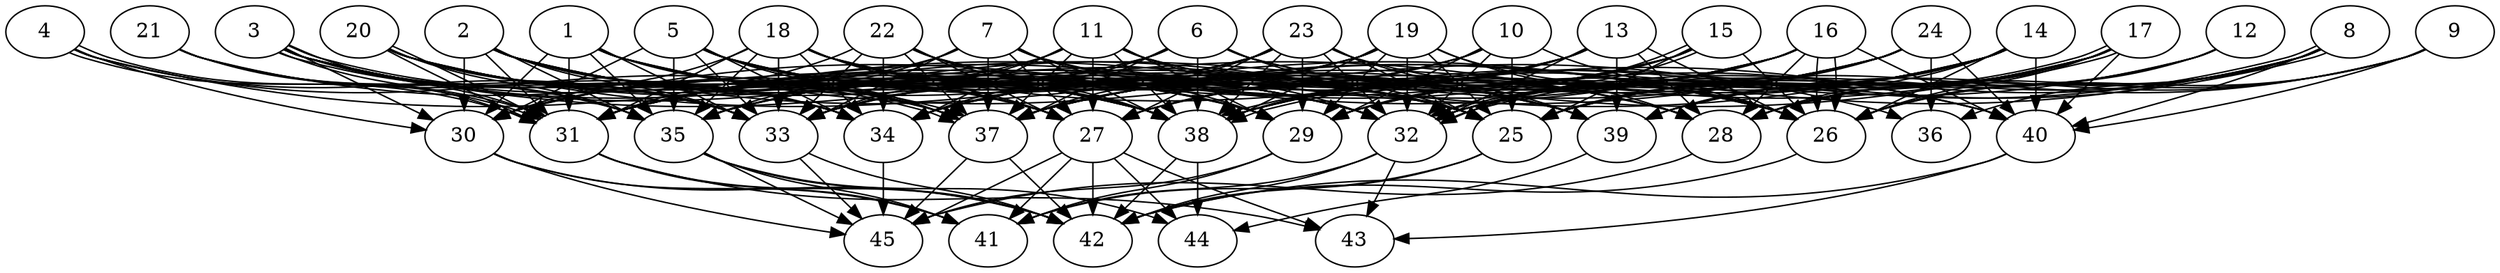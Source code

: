 // DAG automatically generated by daggen at Tue Aug  6 16:31:44 2019
// ./daggen --dot -n 45 --ccr 0.5 --fat 0.8 --regular 0.5 --density 0.8 --mindata 5242880 --maxdata 52428800 
digraph G {
  1 [size="85659648", alpha="0.06", expect_size="42829824"] 
  1 -> 27 [size ="42829824"]
  1 -> 30 [size ="42829824"]
  1 -> 31 [size ="42829824"]
  1 -> 32 [size ="42829824"]
  1 -> 33 [size ="42829824"]
  1 -> 35 [size ="42829824"]
  1 -> 36 [size ="42829824"]
  1 -> 37 [size ="42829824"]
  1 -> 38 [size ="42829824"]
  1 -> 39 [size ="42829824"]
  2 [size="81541120", alpha="0.08", expect_size="40770560"] 
  2 -> 25 [size ="40770560"]
  2 -> 26 [size ="40770560"]
  2 -> 29 [size ="40770560"]
  2 -> 30 [size ="40770560"]
  2 -> 31 [size ="40770560"]
  2 -> 32 [size ="40770560"]
  2 -> 33 [size ="40770560"]
  2 -> 34 [size ="40770560"]
  2 -> 35 [size ="40770560"]
  2 -> 37 [size ="40770560"]
  2 -> 38 [size ="40770560"]
  3 [size="61523968", alpha="0.06", expect_size="30761984"] 
  3 -> 25 [size ="30761984"]
  3 -> 28 [size ="30761984"]
  3 -> 30 [size ="30761984"]
  3 -> 31 [size ="30761984"]
  3 -> 31 [size ="30761984"]
  3 -> 32 [size ="30761984"]
  3 -> 34 [size ="30761984"]
  3 -> 35 [size ="30761984"]
  3 -> 37 [size ="30761984"]
  3 -> 37 [size ="30761984"]
  3 -> 38 [size ="30761984"]
  4 [size="17403904", alpha="0.13", expect_size="8701952"] 
  4 -> 25 [size ="8701952"]
  4 -> 30 [size ="8701952"]
  4 -> 31 [size ="8701952"]
  4 -> 31 [size ="8701952"]
  4 -> 33 [size ="8701952"]
  4 -> 37 [size ="8701952"]
  5 [size="69183488", alpha="0.04", expect_size="34591744"] 
  5 -> 25 [size ="34591744"]
  5 -> 27 [size ="34591744"]
  5 -> 30 [size ="34591744"]
  5 -> 32 [size ="34591744"]
  5 -> 33 [size ="34591744"]
  5 -> 34 [size ="34591744"]
  5 -> 35 [size ="34591744"]
  5 -> 37 [size ="34591744"]
  5 -> 38 [size ="34591744"]
  5 -> 39 [size ="34591744"]
  6 [size="87746560", alpha="0.13", expect_size="43873280"] 
  6 -> 25 [size ="43873280"]
  6 -> 26 [size ="43873280"]
  6 -> 30 [size ="43873280"]
  6 -> 31 [size ="43873280"]
  6 -> 34 [size ="43873280"]
  6 -> 37 [size ="43873280"]
  6 -> 38 [size ="43873280"]
  6 -> 40 [size ="43873280"]
  7 [size="23556096", alpha="0.18", expect_size="11778048"] 
  7 -> 25 [size ="11778048"]
  7 -> 27 [size ="11778048"]
  7 -> 29 [size ="11778048"]
  7 -> 30 [size ="11778048"]
  7 -> 33 [size ="11778048"]
  7 -> 35 [size ="11778048"]
  7 -> 37 [size ="11778048"]
  7 -> 38 [size ="11778048"]
  7 -> 40 [size ="11778048"]
  8 [size="98293760", alpha="0.09", expect_size="49146880"] 
  8 -> 25 [size ="49146880"]
  8 -> 26 [size ="49146880"]
  8 -> 28 [size ="49146880"]
  8 -> 32 [size ="49146880"]
  8 -> 36 [size ="49146880"]
  8 -> 37 [size ="49146880"]
  8 -> 38 [size ="49146880"]
  8 -> 38 [size ="49146880"]
  8 -> 40 [size ="49146880"]
  9 [size="98101248", alpha="0.15", expect_size="49050624"] 
  9 -> 25 [size ="49050624"]
  9 -> 26 [size ="49050624"]
  9 -> 28 [size ="49050624"]
  9 -> 39 [size ="49050624"]
  9 -> 40 [size ="49050624"]
  10 [size="70744064", alpha="0.20", expect_size="35372032"] 
  10 -> 25 [size ="35372032"]
  10 -> 26 [size ="35372032"]
  10 -> 29 [size ="35372032"]
  10 -> 32 [size ="35372032"]
  10 -> 33 [size ="35372032"]
  10 -> 35 [size ="35372032"]
  10 -> 37 [size ="35372032"]
  11 [size="15833088", alpha="0.16", expect_size="7916544"] 
  11 -> 27 [size ="7916544"]
  11 -> 28 [size ="7916544"]
  11 -> 29 [size ="7916544"]
  11 -> 31 [size ="7916544"]
  11 -> 32 [size ="7916544"]
  11 -> 33 [size ="7916544"]
  11 -> 34 [size ="7916544"]
  11 -> 37 [size ="7916544"]
  11 -> 38 [size ="7916544"]
  11 -> 39 [size ="7916544"]
  12 [size="44908544", alpha="0.04", expect_size="22454272"] 
  12 -> 25 [size ="22454272"]
  12 -> 26 [size ="22454272"]
  12 -> 38 [size ="22454272"]
  12 -> 39 [size ="22454272"]
  13 [size="80627712", alpha="0.02", expect_size="40313856"] 
  13 -> 26 [size ="40313856"]
  13 -> 27 [size ="40313856"]
  13 -> 28 [size ="40313856"]
  13 -> 31 [size ="40313856"]
  13 -> 32 [size ="40313856"]
  13 -> 33 [size ="40313856"]
  13 -> 34 [size ="40313856"]
  13 -> 38 [size ="40313856"]
  13 -> 39 [size ="40313856"]
  14 [size="14645248", alpha="0.19", expect_size="7322624"] 
  14 -> 25 [size ="7322624"]
  14 -> 26 [size ="7322624"]
  14 -> 27 [size ="7322624"]
  14 -> 28 [size ="7322624"]
  14 -> 29 [size ="7322624"]
  14 -> 31 [size ="7322624"]
  14 -> 32 [size ="7322624"]
  14 -> 37 [size ="7322624"]
  14 -> 38 [size ="7322624"]
  14 -> 39 [size ="7322624"]
  14 -> 40 [size ="7322624"]
  15 [size="74487808", alpha="0.16", expect_size="37243904"] 
  15 -> 25 [size ="37243904"]
  15 -> 26 [size ="37243904"]
  15 -> 27 [size ="37243904"]
  15 -> 29 [size ="37243904"]
  15 -> 31 [size ="37243904"]
  15 -> 32 [size ="37243904"]
  15 -> 32 [size ="37243904"]
  15 -> 34 [size ="37243904"]
  16 [size="94947328", alpha="0.16", expect_size="47473664"] 
  16 -> 26 [size ="47473664"]
  16 -> 26 [size ="47473664"]
  16 -> 27 [size ="47473664"]
  16 -> 28 [size ="47473664"]
  16 -> 30 [size ="47473664"]
  16 -> 32 [size ="47473664"]
  16 -> 34 [size ="47473664"]
  16 -> 35 [size ="47473664"]
  16 -> 37 [size ="47473664"]
  16 -> 40 [size ="47473664"]
  17 [size="62197760", alpha="0.01", expect_size="31098880"] 
  17 -> 25 [size ="31098880"]
  17 -> 26 [size ="31098880"]
  17 -> 28 [size ="31098880"]
  17 -> 29 [size ="31098880"]
  17 -> 32 [size ="31098880"]
  17 -> 32 [size ="31098880"]
  17 -> 35 [size ="31098880"]
  17 -> 37 [size ="31098880"]
  17 -> 39 [size ="31098880"]
  17 -> 40 [size ="31098880"]
  18 [size="51142656", alpha="0.01", expect_size="25571328"] 
  18 -> 27 [size ="25571328"]
  18 -> 29 [size ="25571328"]
  18 -> 30 [size ="25571328"]
  18 -> 31 [size ="25571328"]
  18 -> 32 [size ="25571328"]
  18 -> 33 [size ="25571328"]
  18 -> 34 [size ="25571328"]
  18 -> 35 [size ="25571328"]
  18 -> 38 [size ="25571328"]
  18 -> 39 [size ="25571328"]
  18 -> 40 [size ="25571328"]
  19 [size="91523072", alpha="0.09", expect_size="45761536"] 
  19 -> 25 [size ="45761536"]
  19 -> 26 [size ="45761536"]
  19 -> 28 [size ="45761536"]
  19 -> 29 [size ="45761536"]
  19 -> 31 [size ="45761536"]
  19 -> 32 [size ="45761536"]
  19 -> 33 [size ="45761536"]
  19 -> 34 [size ="45761536"]
  19 -> 35 [size ="45761536"]
  19 -> 38 [size ="45761536"]
  20 [size="65927168", alpha="0.11", expect_size="32963584"] 
  20 -> 26 [size ="32963584"]
  20 -> 27 [size ="32963584"]
  20 -> 29 [size ="32963584"]
  20 -> 31 [size ="32963584"]
  20 -> 31 [size ="32963584"]
  20 -> 32 [size ="32963584"]
  20 -> 33 [size ="32963584"]
  20 -> 34 [size ="32963584"]
  20 -> 35 [size ="32963584"]
  20 -> 38 [size ="32963584"]
  21 [size="65214464", alpha="0.09", expect_size="32607232"] 
  21 -> 31 [size ="32607232"]
  21 -> 33 [size ="32607232"]
  21 -> 34 [size ="32607232"]
  21 -> 35 [size ="32607232"]
  21 -> 38 [size ="32607232"]
  22 [size="46829568", alpha="0.01", expect_size="23414784"] 
  22 -> 25 [size ="23414784"]
  22 -> 27 [size ="23414784"]
  22 -> 28 [size ="23414784"]
  22 -> 31 [size ="23414784"]
  22 -> 33 [size ="23414784"]
  22 -> 34 [size ="23414784"]
  22 -> 37 [size ="23414784"]
  22 -> 38 [size ="23414784"]
  23 [size="67725312", alpha="0.05", expect_size="33862656"] 
  23 -> 25 [size ="33862656"]
  23 -> 26 [size ="33862656"]
  23 -> 27 [size ="33862656"]
  23 -> 29 [size ="33862656"]
  23 -> 30 [size ="33862656"]
  23 -> 31 [size ="33862656"]
  23 -> 32 [size ="33862656"]
  23 -> 33 [size ="33862656"]
  23 -> 37 [size ="33862656"]
  23 -> 38 [size ="33862656"]
  23 -> 39 [size ="33862656"]
  24 [size="78399488", alpha="0.10", expect_size="39199744"] 
  24 -> 25 [size ="39199744"]
  24 -> 29 [size ="39199744"]
  24 -> 31 [size ="39199744"]
  24 -> 32 [size ="39199744"]
  24 -> 33 [size ="39199744"]
  24 -> 36 [size ="39199744"]
  24 -> 37 [size ="39199744"]
  24 -> 38 [size ="39199744"]
  24 -> 40 [size ="39199744"]
  25 [size="74485760", alpha="0.07", expect_size="37242880"] 
  25 -> 41 [size ="37242880"]
  25 -> 42 [size ="37242880"]
  26 [size="54423552", alpha="0.01", expect_size="27211776"] 
  26 -> 42 [size ="27211776"]
  27 [size="36540416", alpha="0.18", expect_size="18270208"] 
  27 -> 41 [size ="18270208"]
  27 -> 42 [size ="18270208"]
  27 -> 43 [size ="18270208"]
  27 -> 44 [size ="18270208"]
  27 -> 45 [size ="18270208"]
  28 [size="43382784", alpha="0.13", expect_size="21691392"] 
  28 -> 45 [size ="21691392"]
  29 [size="46303232", alpha="0.07", expect_size="23151616"] 
  29 -> 41 [size ="23151616"]
  29 -> 45 [size ="23151616"]
  30 [size="90570752", alpha="0.13", expect_size="45285376"] 
  30 -> 41 [size ="45285376"]
  30 -> 42 [size ="45285376"]
  30 -> 45 [size ="45285376"]
  31 [size="48594944", alpha="0.01", expect_size="24297472"] 
  31 -> 41 [size ="24297472"]
  31 -> 42 [size ="24297472"]
  31 -> 43 [size ="24297472"]
  32 [size="89921536", alpha="0.16", expect_size="44960768"] 
  32 -> 41 [size ="44960768"]
  32 -> 42 [size ="44960768"]
  32 -> 43 [size ="44960768"]
  33 [size="96864256", alpha="0.06", expect_size="48432128"] 
  33 -> 42 [size ="48432128"]
  33 -> 45 [size ="48432128"]
  34 [size="26089472", alpha="0.16", expect_size="13044736"] 
  34 -> 45 [size ="13044736"]
  35 [size="73261056", alpha="0.01", expect_size="36630528"] 
  35 -> 41 [size ="36630528"]
  35 -> 42 [size ="36630528"]
  35 -> 44 [size ="36630528"]
  35 -> 45 [size ="36630528"]
  36 [size="13961216", alpha="0.03", expect_size="6980608"] 
  37 [size="19826688", alpha="0.16", expect_size="9913344"] 
  37 -> 42 [size ="9913344"]
  37 -> 45 [size ="9913344"]
  38 [size="103929856", alpha="0.18", expect_size="51964928"] 
  38 -> 42 [size ="51964928"]
  38 -> 44 [size ="51964928"]
  39 [size="70959104", alpha="0.17", expect_size="35479552"] 
  39 -> 44 [size ="35479552"]
  40 [size="102907904", alpha="0.07", expect_size="51453952"] 
  40 -> 42 [size ="51453952"]
  40 -> 43 [size ="51453952"]
  41 [size="71288832", alpha="0.10", expect_size="35644416"] 
  42 [size="75827200", alpha="0.20", expect_size="37913600"] 
  43 [size="56569856", alpha="0.02", expect_size="28284928"] 
  44 [size="83664896", alpha="0.18", expect_size="41832448"] 
  45 [size="66895872", alpha="0.08", expect_size="33447936"] 
}
